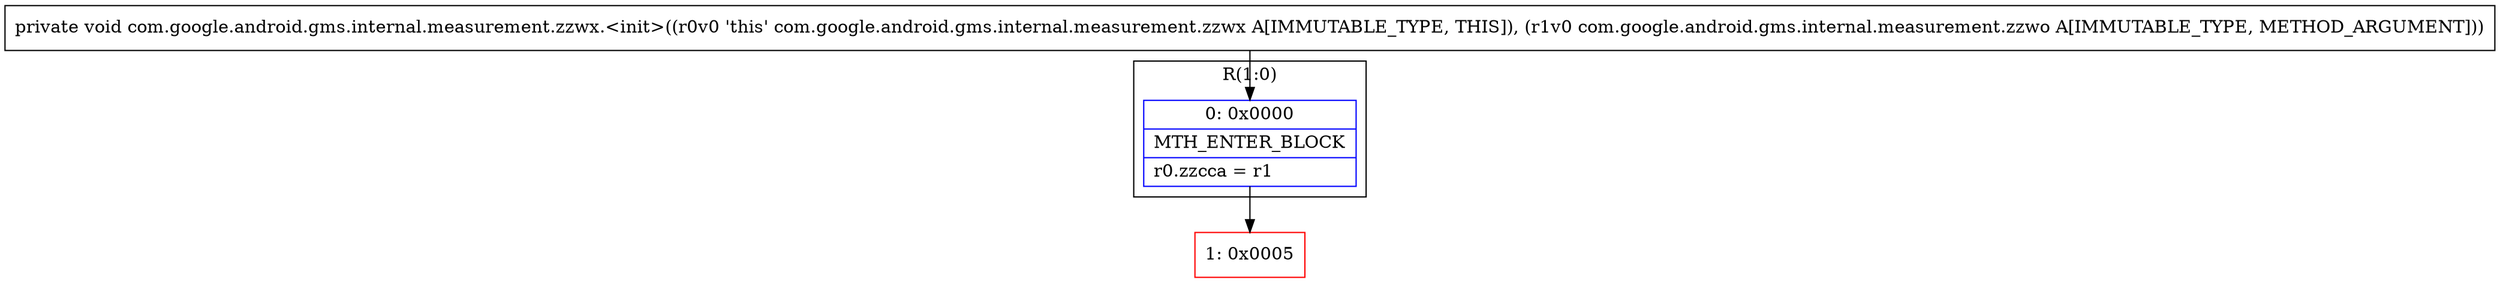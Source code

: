 digraph "CFG forcom.google.android.gms.internal.measurement.zzwx.\<init\>(Lcom\/google\/android\/gms\/internal\/measurement\/zzwo;)V" {
subgraph cluster_Region_954173297 {
label = "R(1:0)";
node [shape=record,color=blue];
Node_0 [shape=record,label="{0\:\ 0x0000|MTH_ENTER_BLOCK\l|r0.zzcca = r1\l}"];
}
Node_1 [shape=record,color=red,label="{1\:\ 0x0005}"];
MethodNode[shape=record,label="{private void com.google.android.gms.internal.measurement.zzwx.\<init\>((r0v0 'this' com.google.android.gms.internal.measurement.zzwx A[IMMUTABLE_TYPE, THIS]), (r1v0 com.google.android.gms.internal.measurement.zzwo A[IMMUTABLE_TYPE, METHOD_ARGUMENT])) }"];
MethodNode -> Node_0;
Node_0 -> Node_1;
}


